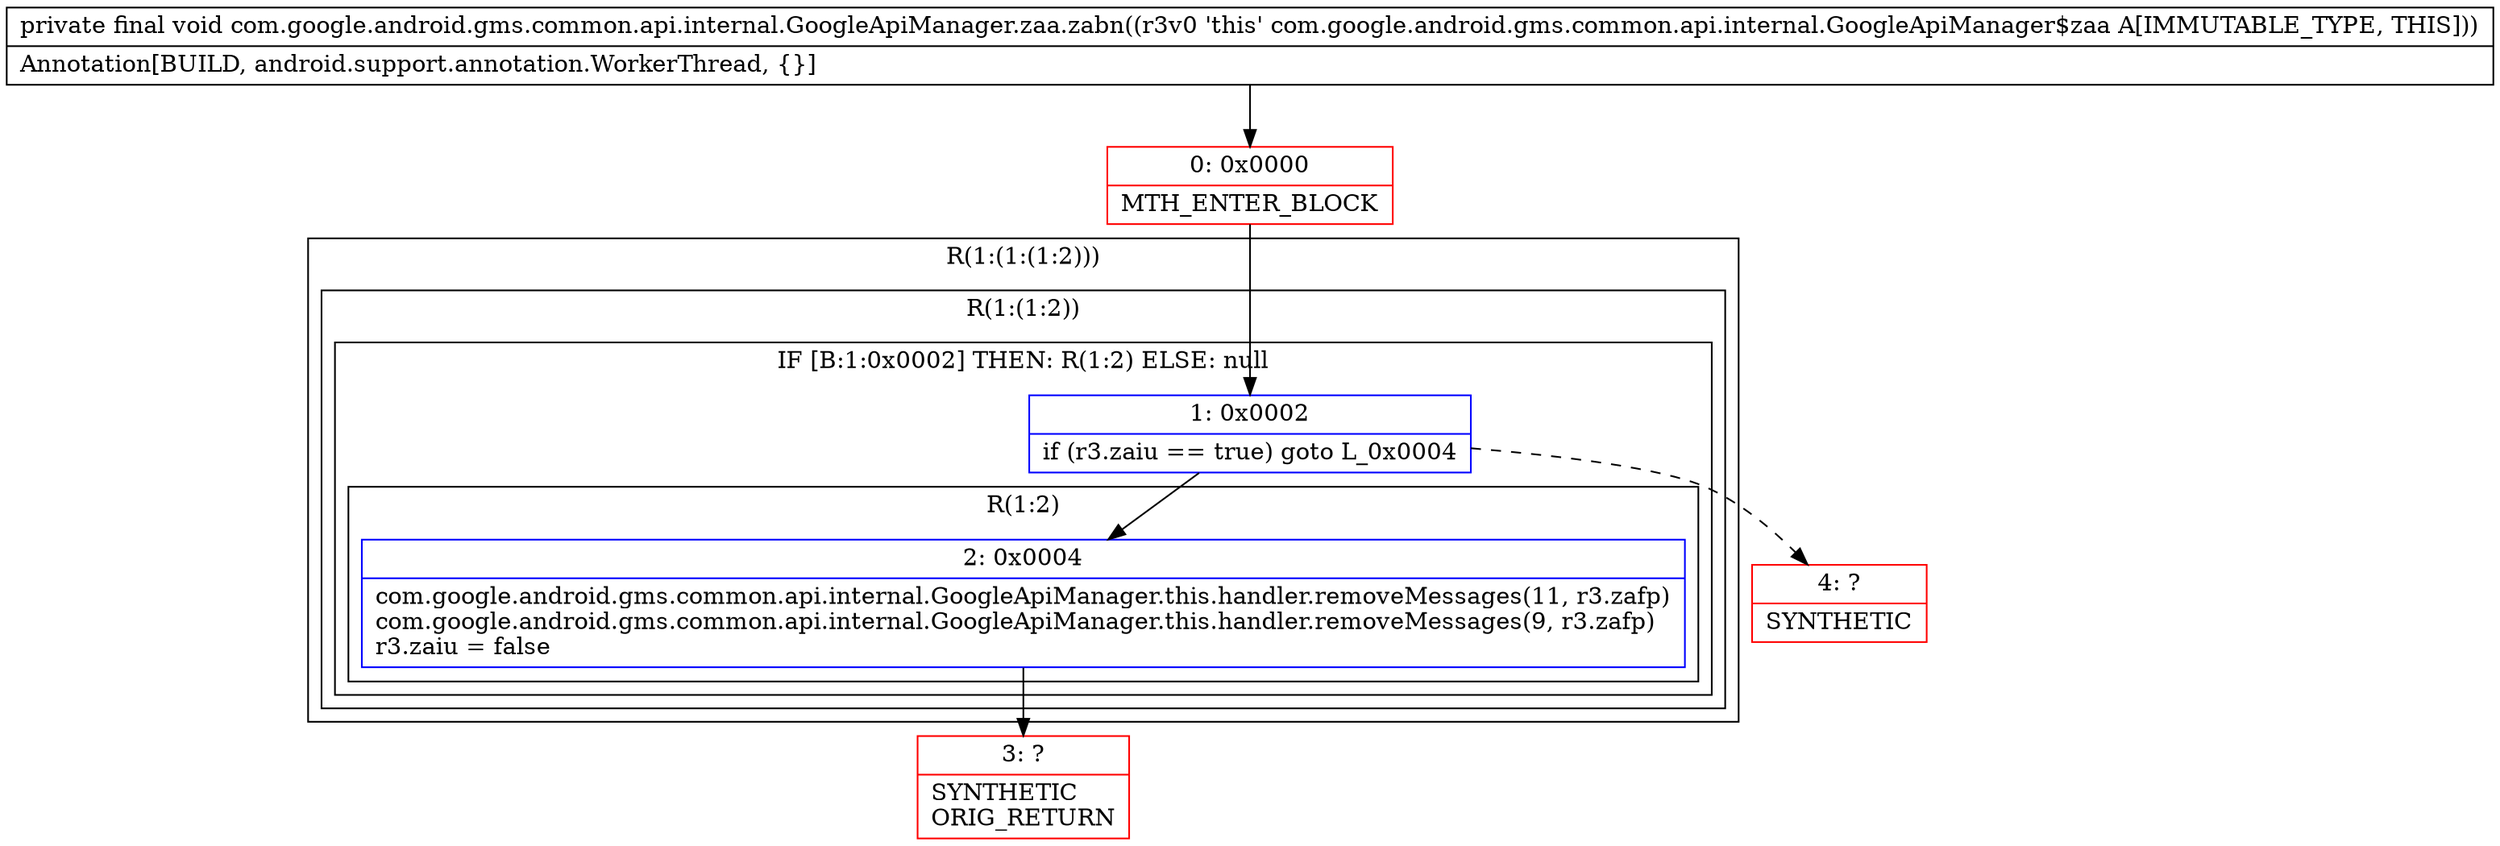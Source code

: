 digraph "CFG forcom.google.android.gms.common.api.internal.GoogleApiManager.zaa.zabn()V" {
subgraph cluster_Region_614704584 {
label = "R(1:(1:(1:2)))";
node [shape=record,color=blue];
subgraph cluster_Region_1841887465 {
label = "R(1:(1:2))";
node [shape=record,color=blue];
subgraph cluster_IfRegion_460862532 {
label = "IF [B:1:0x0002] THEN: R(1:2) ELSE: null";
node [shape=record,color=blue];
Node_1 [shape=record,label="{1\:\ 0x0002|if (r3.zaiu == true) goto L_0x0004\l}"];
subgraph cluster_Region_1746679827 {
label = "R(1:2)";
node [shape=record,color=blue];
Node_2 [shape=record,label="{2\:\ 0x0004|com.google.android.gms.common.api.internal.GoogleApiManager.this.handler.removeMessages(11, r3.zafp)\lcom.google.android.gms.common.api.internal.GoogleApiManager.this.handler.removeMessages(9, r3.zafp)\lr3.zaiu = false\l}"];
}
}
}
}
Node_0 [shape=record,color=red,label="{0\:\ 0x0000|MTH_ENTER_BLOCK\l}"];
Node_3 [shape=record,color=red,label="{3\:\ ?|SYNTHETIC\lORIG_RETURN\l}"];
Node_4 [shape=record,color=red,label="{4\:\ ?|SYNTHETIC\l}"];
MethodNode[shape=record,label="{private final void com.google.android.gms.common.api.internal.GoogleApiManager.zaa.zabn((r3v0 'this' com.google.android.gms.common.api.internal.GoogleApiManager$zaa A[IMMUTABLE_TYPE, THIS]))  | Annotation[BUILD, android.support.annotation.WorkerThread, \{\}]\l}"];
MethodNode -> Node_0;
Node_1 -> Node_2;
Node_1 -> Node_4[style=dashed];
Node_2 -> Node_3;
Node_0 -> Node_1;
}

